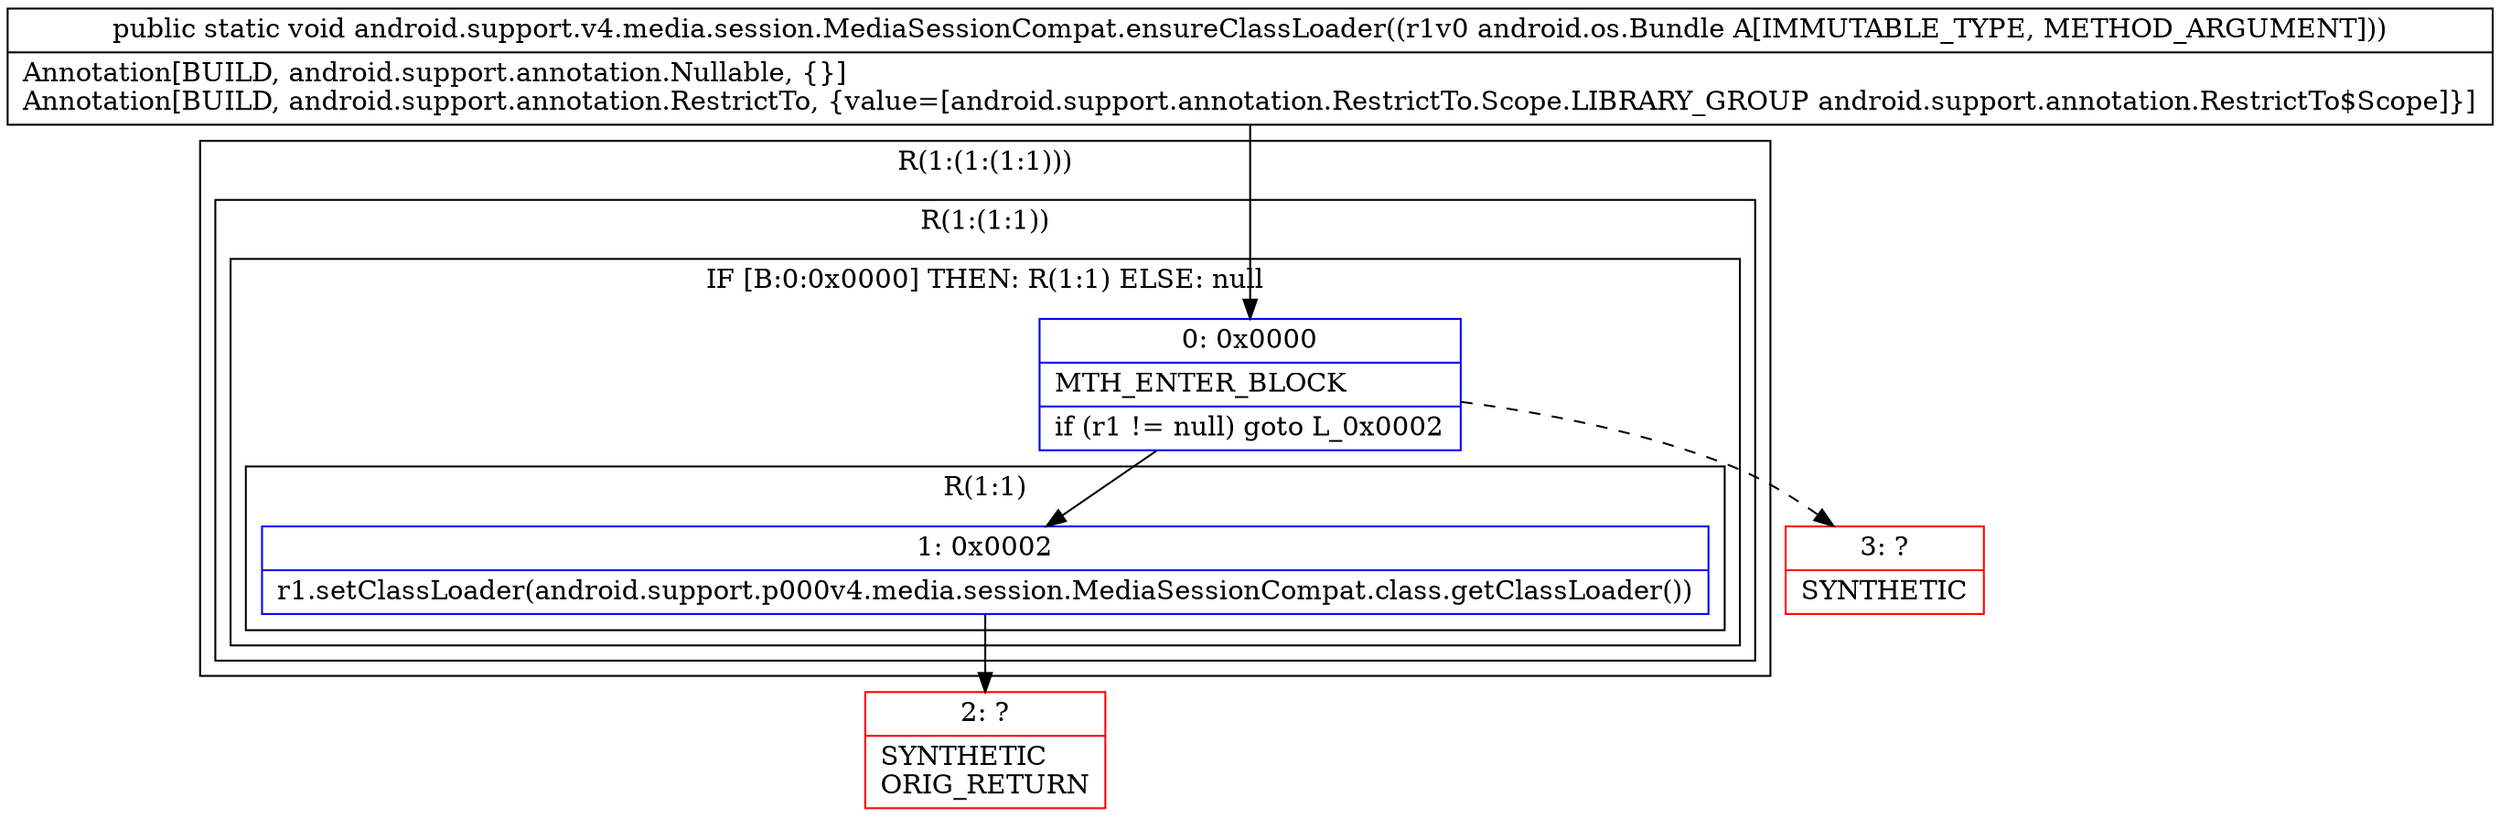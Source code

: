 digraph "CFG forandroid.support.v4.media.session.MediaSessionCompat.ensureClassLoader(Landroid\/os\/Bundle;)V" {
subgraph cluster_Region_625301138 {
label = "R(1:(1:(1:1)))";
node [shape=record,color=blue];
subgraph cluster_Region_345113588 {
label = "R(1:(1:1))";
node [shape=record,color=blue];
subgraph cluster_IfRegion_1103787209 {
label = "IF [B:0:0x0000] THEN: R(1:1) ELSE: null";
node [shape=record,color=blue];
Node_0 [shape=record,label="{0\:\ 0x0000|MTH_ENTER_BLOCK\l|if (r1 != null) goto L_0x0002\l}"];
subgraph cluster_Region_1771299125 {
label = "R(1:1)";
node [shape=record,color=blue];
Node_1 [shape=record,label="{1\:\ 0x0002|r1.setClassLoader(android.support.p000v4.media.session.MediaSessionCompat.class.getClassLoader())\l}"];
}
}
}
}
Node_2 [shape=record,color=red,label="{2\:\ ?|SYNTHETIC\lORIG_RETURN\l}"];
Node_3 [shape=record,color=red,label="{3\:\ ?|SYNTHETIC\l}"];
MethodNode[shape=record,label="{public static void android.support.v4.media.session.MediaSessionCompat.ensureClassLoader((r1v0 android.os.Bundle A[IMMUTABLE_TYPE, METHOD_ARGUMENT]))  | Annotation[BUILD, android.support.annotation.Nullable, \{\}]\lAnnotation[BUILD, android.support.annotation.RestrictTo, \{value=[android.support.annotation.RestrictTo.Scope.LIBRARY_GROUP android.support.annotation.RestrictTo$Scope]\}]\l}"];
MethodNode -> Node_0;
Node_0 -> Node_1;
Node_0 -> Node_3[style=dashed];
Node_1 -> Node_2;
}

